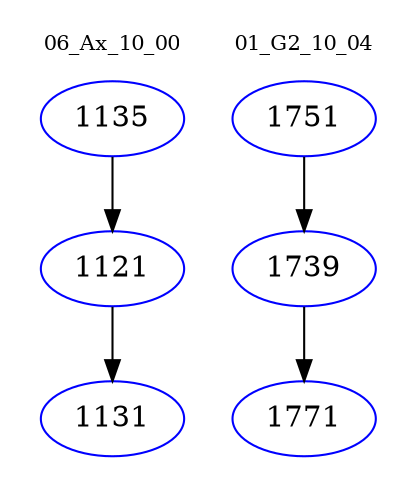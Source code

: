 digraph{
subgraph cluster_0 {
color = white
label = "06_Ax_10_00";
fontsize=10;
T0_1135 [label="1135", color="blue"]
T0_1135 -> T0_1121 [color="black"]
T0_1121 [label="1121", color="blue"]
T0_1121 -> T0_1131 [color="black"]
T0_1131 [label="1131", color="blue"]
}
subgraph cluster_1 {
color = white
label = "01_G2_10_04";
fontsize=10;
T1_1751 [label="1751", color="blue"]
T1_1751 -> T1_1739 [color="black"]
T1_1739 [label="1739", color="blue"]
T1_1739 -> T1_1771 [color="black"]
T1_1771 [label="1771", color="blue"]
}
}
